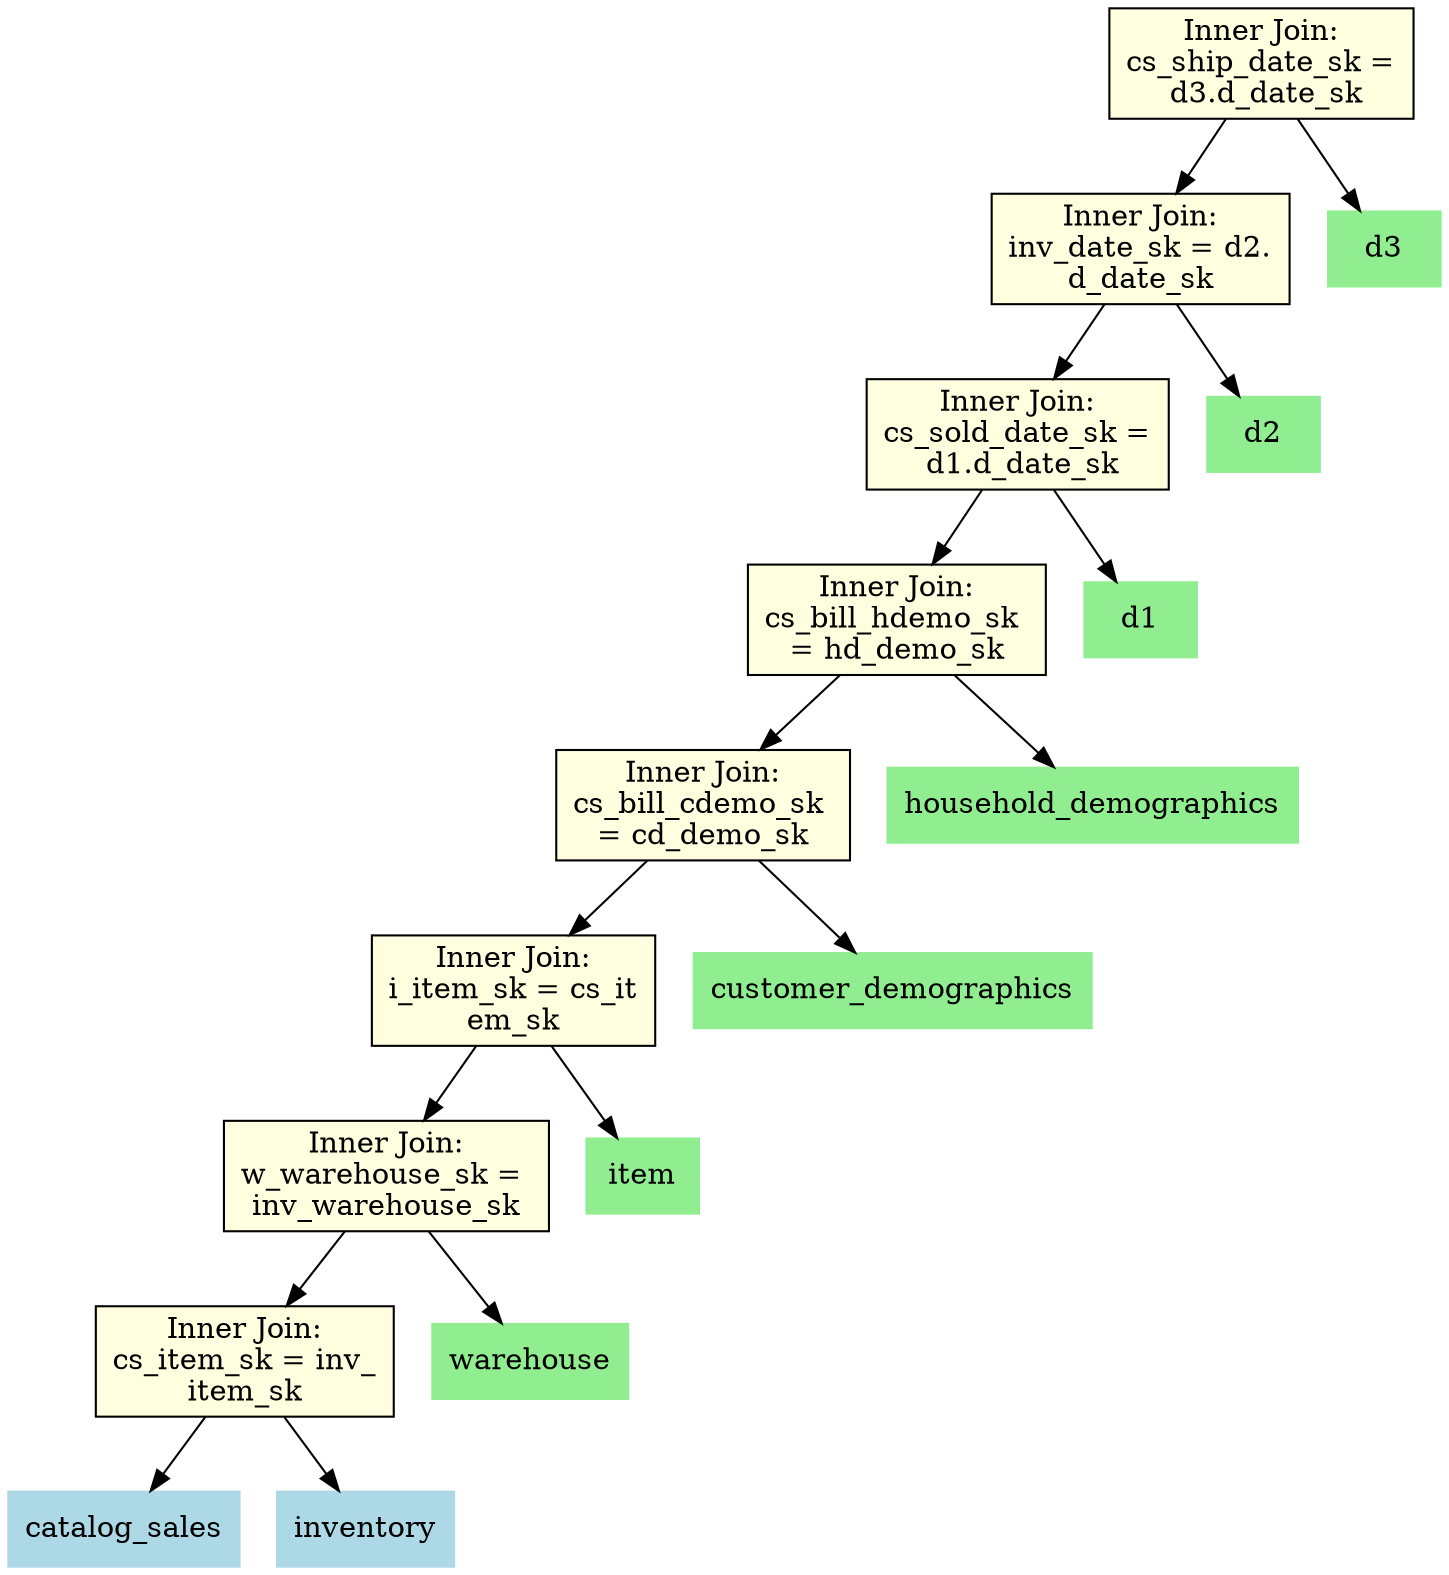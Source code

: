 digraph G {

node0 [shape=box; label="Inner Join:\ncs_ship_date_sk =
 d3.d_date_sk"; fillcolor="lightyellow"; style="filled"; ];
	node0 -> node0_0;
node0_0 [shape=box; label="Inner Join:\ninv_date_sk = d2.
d_date_sk"; fillcolor="lightyellow"; style="filled"; ];
	node0_0 -> node0_0_0;
node0_0_0 [shape=box; label="Inner Join:\ncs_sold_date_sk =
 d1.d_date_sk"; fillcolor="lightyellow"; style="filled"; ];
	node0_0_0 -> node0_0_0_0;
node0_0_0_0 [shape=box; label="Inner Join:\ncs_bill_hdemo_sk 
= hd_demo_sk"; fillcolor="lightyellow"; style="filled"; ];
	node0_0_0_0 -> node0_0_0_0_0;
node0_0_0_0_0 [shape=box; label="Inner Join:\ncs_bill_cdemo_sk 
= cd_demo_sk"; fillcolor="lightyellow"; style="filled"; ];
	node0_0_0_0_0 -> node0_0_0_0_0_0;
node0_0_0_0_0_0 [shape=box; label="Inner Join:\ni_item_sk = cs_it
em_sk"; fillcolor="lightyellow"; style="filled"; ];
	node0_0_0_0_0_0 -> node0_0_0_0_0_0_0;
node0_0_0_0_0_0_0 [shape=box; label="Inner Join:\nw_warehouse_sk = 
inv_warehouse_sk"; fillcolor="lightyellow"; style="filled"; ];
	node0_0_0_0_0_0_0 -> node0_0_0_0_0_0_0_0;
node0_0_0_0_0_0_0_0 [shape=box; label="Inner Join:\ncs_item_sk = inv_
item_sk"; fillcolor="lightyellow"; style="filled"; ];
	node0_0_0_0_0_0_0_0 -> node0_0_0_0_0_0_0_0_0;
node0_0_0_0_0_0_0_0_0 [shape=box; label="catalog_sales"; color="lightblue"; style="filled"; ];
	node0_0_0_0_0_0_0_0 -> node0_0_0_0_0_0_0_0_1;
node0_0_0_0_0_0_0_0_1 [shape=box; label="inventory"; color="lightblue"; style="filled"; ];
	node0_0_0_0_0_0_0 -> node0_0_0_0_0_0_0_1;
node0_0_0_0_0_0_0_1 [shape=box; label="warehouse"; color="lightgreen"; style="filled"; ];
	node0_0_0_0_0_0 -> node0_0_0_0_0_0_1;
node0_0_0_0_0_0_1 [shape=box; label="item"; color="lightgreen"; style="filled"; ];
	node0_0_0_0_0 -> node0_0_0_0_0_1;
node0_0_0_0_0_1 [shape=box; label="customer_demographics"; color="lightgreen"; style="filled"; ];
	node0_0_0_0 -> node0_0_0_0_1;
node0_0_0_0_1 [shape=box; label="household_demographics"; color="lightgreen"; style="filled"; ];
	node0_0_0 -> node0_0_0_1;
node0_0_0_1 [shape=box; label="d1"; color="lightgreen"; style="filled"; ];
	node0_0 -> node0_0_1;
node0_0_1 [shape=box; label="d2"; color="lightgreen"; style="filled"; ];
	node0 -> node0_1;
node0_1 [shape=box; label="d3"; color="lightgreen"; style="filled"; ];
}

